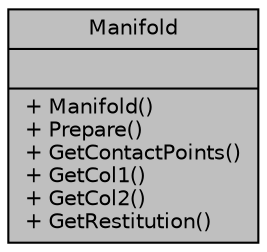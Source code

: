 digraph "Manifold"
{
 // LATEX_PDF_SIZE
  edge [fontname="Helvetica",fontsize="10",labelfontname="Helvetica",labelfontsize="10"];
  node [fontname="Helvetica",fontsize="10",shape=record];
  Node1 [label="{Manifold\n||+ Manifold()\l+ Prepare()\l+ GetContactPoints()\l+ GetCol1()\l+ GetCol2()\l+ GetRestitution()\l}",height=0.2,width=0.4,color="black", fillcolor="grey75", style="filled", fontcolor="black",tooltip=" "];
}
